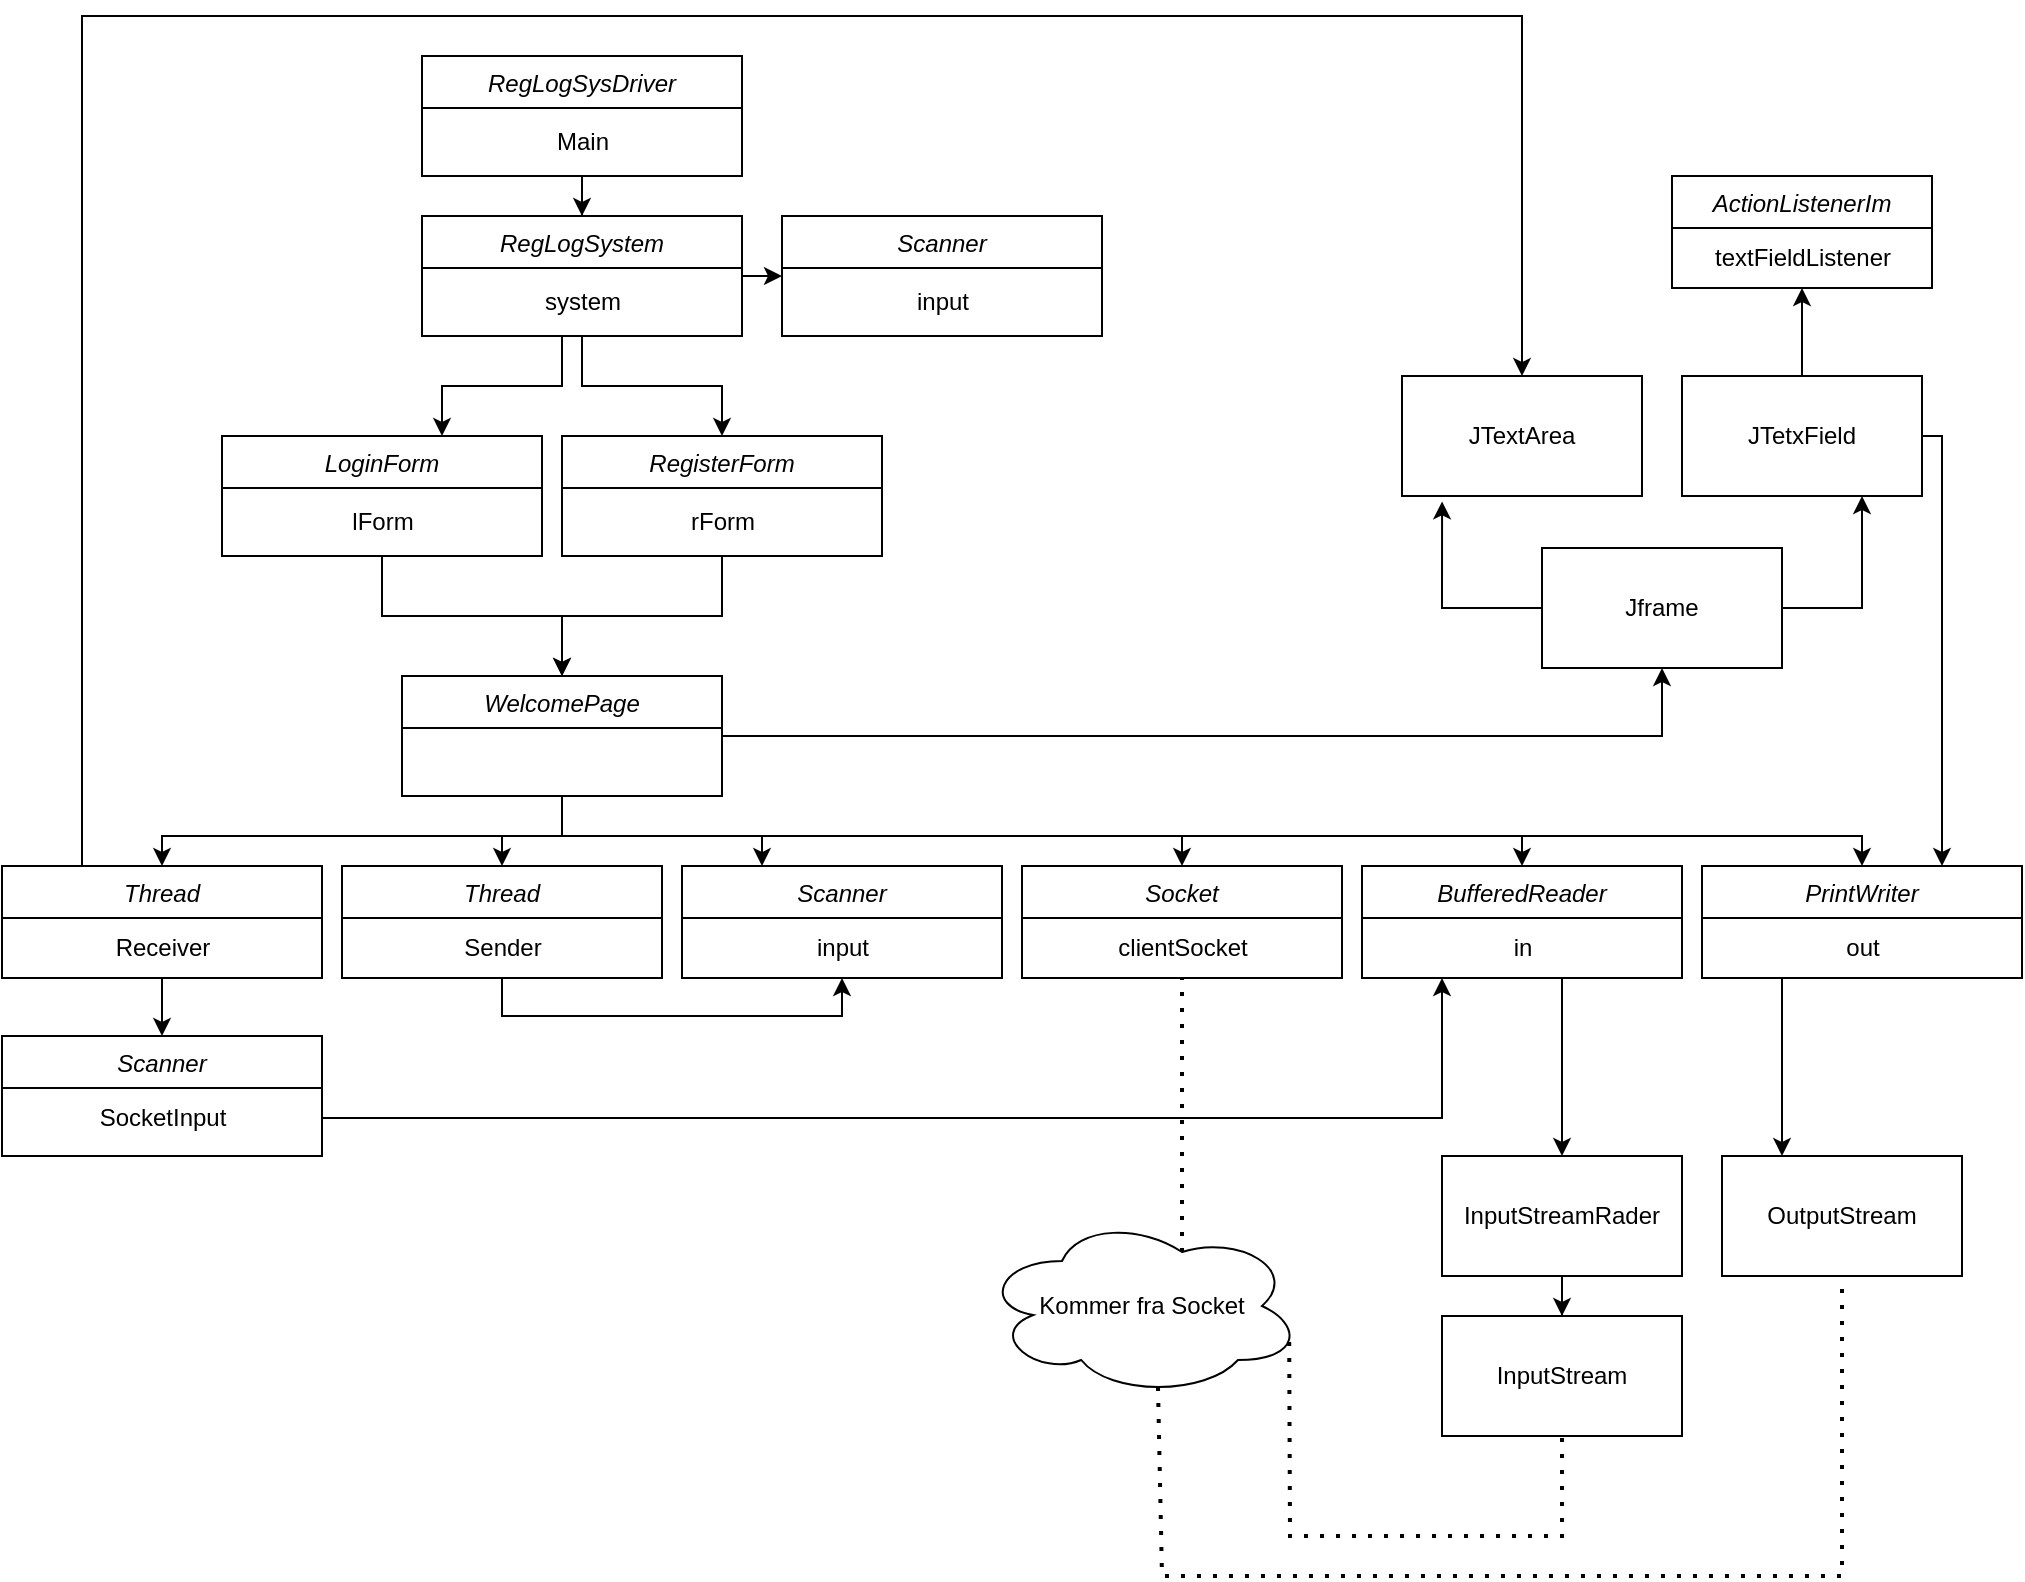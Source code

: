<mxfile version="20.3.0" type="device"><diagram id="C5RBs43oDa-KdzZeNtuy" name="Page-1"><mxGraphModel dx="1178" dy="695" grid="1" gridSize="10" guides="1" tooltips="1" connect="1" arrows="1" fold="1" page="1" pageScale="1" pageWidth="827" pageHeight="1169" math="0" shadow="0"><root><mxCell id="WIyWlLk6GJQsqaUBKTNV-0"/><mxCell id="WIyWlLk6GJQsqaUBKTNV-1" parent="WIyWlLk6GJQsqaUBKTNV-0"/><mxCell id="90xalbzOCh69t07kSsMq-1" value="" style="edgeStyle=orthogonalEdgeStyle;rounded=0;orthogonalLoop=1;jettySize=auto;html=1;" parent="WIyWlLk6GJQsqaUBKTNV-1" source="zkfFHV4jXpPFQw0GAbJ--0" target="90xalbzOCh69t07kSsMq-0" edge="1"><mxGeometry relative="1" as="geometry"/></mxCell><mxCell id="zkfFHV4jXpPFQw0GAbJ--0" value="RegLogSysDriver" style="swimlane;fontStyle=2;align=center;verticalAlign=top;childLayout=stackLayout;horizontal=1;startSize=26;horizontalStack=0;resizeParent=1;resizeLast=0;collapsible=1;marginBottom=0;rounded=0;shadow=0;strokeWidth=1;" parent="WIyWlLk6GJQsqaUBKTNV-1" vertex="1"><mxGeometry x="220" y="120" width="160" height="60" as="geometry"><mxRectangle x="230" y="140" width="160" height="26" as="alternateBounds"/></mxGeometry></mxCell><mxCell id="90xalbzOCh69t07kSsMq-3" value="" style="edgeStyle=orthogonalEdgeStyle;rounded=0;orthogonalLoop=1;jettySize=auto;html=1;" parent="WIyWlLk6GJQsqaUBKTNV-1" source="90xalbzOCh69t07kSsMq-0" target="90xalbzOCh69t07kSsMq-2" edge="1"><mxGeometry relative="1" as="geometry"><Array as="points"><mxPoint x="290" y="285"/><mxPoint x="230" y="285"/></Array></mxGeometry></mxCell><mxCell id="90xalbzOCh69t07kSsMq-5" style="edgeStyle=orthogonalEdgeStyle;rounded=0;orthogonalLoop=1;jettySize=auto;html=1;" parent="WIyWlLk6GJQsqaUBKTNV-1" source="90xalbzOCh69t07kSsMq-0" target="90xalbzOCh69t07kSsMq-4" edge="1"><mxGeometry relative="1" as="geometry"/></mxCell><mxCell id="9UmQjIsYVJaAyzjrapLp-4" style="edgeStyle=orthogonalEdgeStyle;rounded=0;orthogonalLoop=1;jettySize=auto;html=1;exitX=1;exitY=0.5;exitDx=0;exitDy=0;entryX=0;entryY=0.5;entryDx=0;entryDy=0;" parent="WIyWlLk6GJQsqaUBKTNV-1" source="90xalbzOCh69t07kSsMq-0" target="9UmQjIsYVJaAyzjrapLp-0" edge="1"><mxGeometry relative="1" as="geometry"/></mxCell><mxCell id="90xalbzOCh69t07kSsMq-0" value="RegLogSystem" style="swimlane;fontStyle=2;align=center;verticalAlign=top;childLayout=stackLayout;horizontal=1;startSize=26;horizontalStack=0;resizeParent=1;resizeLast=0;collapsible=1;marginBottom=0;rounded=0;shadow=0;strokeWidth=1;" parent="WIyWlLk6GJQsqaUBKTNV-1" vertex="1"><mxGeometry x="220" y="200" width="160" height="60" as="geometry"><mxRectangle x="230" y="140" width="160" height="26" as="alternateBounds"/></mxGeometry></mxCell><mxCell id="90xalbzOCh69t07kSsMq-7" value="" style="edgeStyle=orthogonalEdgeStyle;rounded=0;orthogonalLoop=1;jettySize=auto;html=1;" parent="WIyWlLk6GJQsqaUBKTNV-1" source="90xalbzOCh69t07kSsMq-2" target="90xalbzOCh69t07kSsMq-6" edge="1"><mxGeometry relative="1" as="geometry"/></mxCell><mxCell id="90xalbzOCh69t07kSsMq-2" value="LoginForm" style="swimlane;fontStyle=2;align=center;verticalAlign=top;childLayout=stackLayout;horizontal=1;startSize=26;horizontalStack=0;resizeParent=1;resizeLast=0;collapsible=1;marginBottom=0;rounded=0;shadow=0;strokeWidth=1;" parent="WIyWlLk6GJQsqaUBKTNV-1" vertex="1"><mxGeometry x="120" y="310" width="160" height="60" as="geometry"><mxRectangle x="230" y="140" width="160" height="26" as="alternateBounds"/></mxGeometry></mxCell><mxCell id="90xalbzOCh69t07kSsMq-8" style="edgeStyle=orthogonalEdgeStyle;rounded=0;orthogonalLoop=1;jettySize=auto;html=1;entryX=0.5;entryY=0;entryDx=0;entryDy=0;" parent="WIyWlLk6GJQsqaUBKTNV-1" source="90xalbzOCh69t07kSsMq-4" target="90xalbzOCh69t07kSsMq-6" edge="1"><mxGeometry relative="1" as="geometry"/></mxCell><mxCell id="90xalbzOCh69t07kSsMq-4" value="RegisterForm" style="swimlane;fontStyle=2;align=center;verticalAlign=top;childLayout=stackLayout;horizontal=1;startSize=26;horizontalStack=0;resizeParent=1;resizeLast=0;collapsible=1;marginBottom=0;rounded=0;shadow=0;strokeWidth=1;" parent="WIyWlLk6GJQsqaUBKTNV-1" vertex="1"><mxGeometry x="290" y="310" width="160" height="60" as="geometry"><mxRectangle x="230" y="140" width="160" height="26" as="alternateBounds"/></mxGeometry></mxCell><mxCell id="90xalbzOCh69t07kSsMq-10" value="" style="edgeStyle=orthogonalEdgeStyle;rounded=0;orthogonalLoop=1;jettySize=auto;html=1;" parent="WIyWlLk6GJQsqaUBKTNV-1" source="90xalbzOCh69t07kSsMq-6" target="90xalbzOCh69t07kSsMq-9" edge="1"><mxGeometry relative="1" as="geometry"><Array as="points"><mxPoint x="290" y="510"/><mxPoint x="90" y="510"/></Array></mxGeometry></mxCell><mxCell id="90xalbzOCh69t07kSsMq-36" style="edgeStyle=orthogonalEdgeStyle;rounded=0;orthogonalLoop=1;jettySize=auto;html=1;exitX=0.25;exitY=1;exitDx=0;exitDy=0;entryX=0.5;entryY=0;entryDx=0;entryDy=0;" parent="WIyWlLk6GJQsqaUBKTNV-1" source="90xalbzOCh69t07kSsMq-6" target="90xalbzOCh69t07kSsMq-11" edge="1"><mxGeometry relative="1" as="geometry"><Array as="points"><mxPoint x="290" y="490"/><mxPoint x="290" y="510"/><mxPoint x="260" y="510"/></Array></mxGeometry></mxCell><mxCell id="90xalbzOCh69t07kSsMq-37" style="edgeStyle=orthogonalEdgeStyle;rounded=0;orthogonalLoop=1;jettySize=auto;html=1;exitX=0.75;exitY=1;exitDx=0;exitDy=0;entryX=0.25;entryY=0;entryDx=0;entryDy=0;" parent="WIyWlLk6GJQsqaUBKTNV-1" source="90xalbzOCh69t07kSsMq-6" target="90xalbzOCh69t07kSsMq-13" edge="1"><mxGeometry relative="1" as="geometry"><Array as="points"><mxPoint x="290" y="490"/><mxPoint x="290" y="510"/><mxPoint x="390" y="510"/></Array></mxGeometry></mxCell><mxCell id="90xalbzOCh69t07kSsMq-65" style="edgeStyle=orthogonalEdgeStyle;rounded=0;orthogonalLoop=1;jettySize=auto;html=1;exitX=1;exitY=0.5;exitDx=0;exitDy=0;entryX=0.5;entryY=1;entryDx=0;entryDy=0;" parent="WIyWlLk6GJQsqaUBKTNV-1" source="90xalbzOCh69t07kSsMq-6" target="90xalbzOCh69t07kSsMq-60" edge="1"><mxGeometry relative="1" as="geometry"/></mxCell><mxCell id="l7Ss5nm8AoiURj1wmP-M-1" style="edgeStyle=orthogonalEdgeStyle;rounded=0;orthogonalLoop=1;jettySize=auto;html=1;" edge="1" parent="WIyWlLk6GJQsqaUBKTNV-1" source="90xalbzOCh69t07kSsMq-6" target="90xalbzOCh69t07kSsMq-20"><mxGeometry relative="1" as="geometry"><Array as="points"><mxPoint x="290" y="510"/><mxPoint x="600" y="510"/></Array></mxGeometry></mxCell><mxCell id="l7Ss5nm8AoiURj1wmP-M-2" style="edgeStyle=orthogonalEdgeStyle;rounded=0;orthogonalLoop=1;jettySize=auto;html=1;" edge="1" parent="WIyWlLk6GJQsqaUBKTNV-1" source="90xalbzOCh69t07kSsMq-6" target="90xalbzOCh69t07kSsMq-41"><mxGeometry relative="1" as="geometry"><Array as="points"><mxPoint x="290" y="510"/><mxPoint x="770" y="510"/></Array></mxGeometry></mxCell><mxCell id="l7Ss5nm8AoiURj1wmP-M-3" style="edgeStyle=orthogonalEdgeStyle;rounded=0;orthogonalLoop=1;jettySize=auto;html=1;" edge="1" parent="WIyWlLk6GJQsqaUBKTNV-1" source="90xalbzOCh69t07kSsMq-6" target="90xalbzOCh69t07kSsMq-26"><mxGeometry relative="1" as="geometry"><Array as="points"><mxPoint x="290" y="510"/><mxPoint x="940" y="510"/></Array></mxGeometry></mxCell><mxCell id="90xalbzOCh69t07kSsMq-6" value="WelcomePage" style="swimlane;fontStyle=2;align=center;verticalAlign=top;childLayout=stackLayout;horizontal=1;startSize=26;horizontalStack=0;resizeParent=1;resizeLast=0;collapsible=1;marginBottom=0;rounded=0;shadow=0;strokeWidth=1;" parent="WIyWlLk6GJQsqaUBKTNV-1" vertex="1"><mxGeometry x="210" y="430" width="160" height="60" as="geometry"><mxRectangle x="230" y="140" width="160" height="26" as="alternateBounds"/></mxGeometry></mxCell><mxCell id="90xalbzOCh69t07kSsMq-66" style="edgeStyle=orthogonalEdgeStyle;rounded=0;orthogonalLoop=1;jettySize=auto;html=1;exitX=0.25;exitY=0;exitDx=0;exitDy=0;entryX=0.5;entryY=0;entryDx=0;entryDy=0;" parent="WIyWlLk6GJQsqaUBKTNV-1" source="90xalbzOCh69t07kSsMq-9" target="90xalbzOCh69t07kSsMq-61" edge="1"><mxGeometry relative="1" as="geometry"><Array as="points"><mxPoint x="50" y="100"/><mxPoint x="770" y="100"/></Array></mxGeometry></mxCell><mxCell id="90xalbzOCh69t07kSsMq-9" value="Thread" style="swimlane;fontStyle=2;align=center;verticalAlign=top;childLayout=stackLayout;horizontal=1;startSize=26;horizontalStack=0;resizeParent=1;resizeLast=0;collapsible=1;marginBottom=0;rounded=0;shadow=0;strokeWidth=1;" parent="WIyWlLk6GJQsqaUBKTNV-1" vertex="1"><mxGeometry x="10" y="525" width="160" height="56" as="geometry"><mxRectangle x="230" y="140" width="160" height="26" as="alternateBounds"/></mxGeometry></mxCell><mxCell id="90xalbzOCh69t07kSsMq-18" value="Receiver" style="text;html=1;align=center;verticalAlign=middle;resizable=0;points=[];autosize=1;strokeColor=none;fillColor=none;" parent="90xalbzOCh69t07kSsMq-9" vertex="1"><mxGeometry y="26" width="160" height="30" as="geometry"/></mxCell><mxCell id="90xalbzOCh69t07kSsMq-11" value="Thread" style="swimlane;fontStyle=2;align=center;verticalAlign=top;childLayout=stackLayout;horizontal=1;startSize=26;horizontalStack=0;resizeParent=1;resizeLast=0;collapsible=1;marginBottom=0;rounded=0;shadow=0;strokeWidth=1;" parent="WIyWlLk6GJQsqaUBKTNV-1" vertex="1"><mxGeometry x="180" y="525" width="160" height="56" as="geometry"><mxRectangle x="230" y="140" width="160" height="26" as="alternateBounds"/></mxGeometry></mxCell><mxCell id="90xalbzOCh69t07kSsMq-16" value="Sender" style="text;html=1;align=center;verticalAlign=middle;resizable=0;points=[];autosize=1;strokeColor=none;fillColor=none;" parent="90xalbzOCh69t07kSsMq-11" vertex="1"><mxGeometry y="26" width="160" height="30" as="geometry"/></mxCell><mxCell id="90xalbzOCh69t07kSsMq-13" value="Scanner" style="swimlane;fontStyle=2;align=center;verticalAlign=top;childLayout=stackLayout;horizontal=1;startSize=26;horizontalStack=0;resizeParent=1;resizeLast=0;collapsible=1;marginBottom=0;rounded=0;shadow=0;strokeWidth=1;" parent="WIyWlLk6GJQsqaUBKTNV-1" vertex="1"><mxGeometry x="350" y="525" width="160" height="56" as="geometry"><mxRectangle x="230" y="140" width="160" height="26" as="alternateBounds"/></mxGeometry></mxCell><mxCell id="90xalbzOCh69t07kSsMq-15" value="input" style="text;html=1;align=center;verticalAlign=middle;resizable=0;points=[];autosize=1;strokeColor=none;fillColor=none;" parent="90xalbzOCh69t07kSsMq-13" vertex="1"><mxGeometry y="26" width="160" height="30" as="geometry"/></mxCell><mxCell id="90xalbzOCh69t07kSsMq-20" value="Socket" style="swimlane;fontStyle=2;align=center;verticalAlign=top;childLayout=stackLayout;horizontal=1;startSize=26;horizontalStack=0;resizeParent=1;resizeLast=0;collapsible=1;marginBottom=0;rounded=0;shadow=0;strokeWidth=1;" parent="WIyWlLk6GJQsqaUBKTNV-1" vertex="1"><mxGeometry x="520" y="525" width="160" height="56" as="geometry"><mxRectangle x="230" y="140" width="160" height="26" as="alternateBounds"/></mxGeometry></mxCell><mxCell id="90xalbzOCh69t07kSsMq-22" value="clientSocket" style="text;html=1;align=center;verticalAlign=middle;resizable=0;points=[];autosize=1;strokeColor=none;fillColor=none;" parent="90xalbzOCh69t07kSsMq-20" vertex="1"><mxGeometry y="26" width="160" height="30" as="geometry"/></mxCell><mxCell id="90xalbzOCh69t07kSsMq-23" value="ActionListenerIm" style="swimlane;fontStyle=2;align=center;verticalAlign=top;childLayout=stackLayout;horizontal=1;startSize=26;horizontalStack=0;resizeParent=1;resizeLast=0;collapsible=1;marginBottom=0;rounded=0;shadow=0;strokeWidth=1;" parent="WIyWlLk6GJQsqaUBKTNV-1" vertex="1"><mxGeometry x="845" y="180" width="130" height="56" as="geometry"><mxRectangle x="845" y="180" width="160" height="26" as="alternateBounds"/></mxGeometry></mxCell><mxCell id="90xalbzOCh69t07kSsMq-25" value="textFieldListener" style="text;html=1;align=center;verticalAlign=middle;resizable=0;points=[];autosize=1;strokeColor=none;fillColor=none;" parent="90xalbzOCh69t07kSsMq-23" vertex="1"><mxGeometry y="26" width="130" height="30" as="geometry"/></mxCell><mxCell id="90xalbzOCh69t07kSsMq-55" style="edgeStyle=orthogonalEdgeStyle;rounded=0;orthogonalLoop=1;jettySize=auto;html=1;exitX=0.25;exitY=1;exitDx=0;exitDy=0;entryX=0.25;entryY=0;entryDx=0;entryDy=0;" parent="WIyWlLk6GJQsqaUBKTNV-1" source="90xalbzOCh69t07kSsMq-26" target="90xalbzOCh69t07kSsMq-52" edge="1"><mxGeometry relative="1" as="geometry"/></mxCell><mxCell id="90xalbzOCh69t07kSsMq-26" value="PrintWriter" style="swimlane;fontStyle=2;align=center;verticalAlign=top;childLayout=stackLayout;horizontal=1;startSize=26;horizontalStack=0;resizeParent=1;resizeLast=0;collapsible=1;marginBottom=0;rounded=0;shadow=0;strokeWidth=1;" parent="WIyWlLk6GJQsqaUBKTNV-1" vertex="1"><mxGeometry x="860" y="525" width="160" height="56" as="geometry"><mxRectangle x="230" y="140" width="160" height="26" as="alternateBounds"/></mxGeometry></mxCell><mxCell id="90xalbzOCh69t07kSsMq-29" value="out" style="text;html=1;align=center;verticalAlign=middle;resizable=0;points=[];autosize=1;strokeColor=none;fillColor=none;" parent="90xalbzOCh69t07kSsMq-26" vertex="1"><mxGeometry y="26" width="160" height="30" as="geometry"/></mxCell><mxCell id="90xalbzOCh69t07kSsMq-30" value="Scanner" style="swimlane;fontStyle=2;align=center;verticalAlign=top;childLayout=stackLayout;horizontal=1;startSize=26;horizontalStack=0;resizeParent=1;resizeLast=0;collapsible=1;marginBottom=0;rounded=0;shadow=0;strokeWidth=1;" parent="WIyWlLk6GJQsqaUBKTNV-1" vertex="1"><mxGeometry x="10" y="610" width="160" height="60" as="geometry"><mxRectangle x="230" y="140" width="160" height="26" as="alternateBounds"/></mxGeometry></mxCell><mxCell id="90xalbzOCh69t07kSsMq-31" value="SocketInput" style="text;html=1;align=center;verticalAlign=middle;resizable=0;points=[];autosize=1;strokeColor=none;fillColor=none;" parent="90xalbzOCh69t07kSsMq-30" vertex="1"><mxGeometry y="26" width="160" height="30" as="geometry"/></mxCell><mxCell id="90xalbzOCh69t07kSsMq-32" style="edgeStyle=orthogonalEdgeStyle;rounded=0;orthogonalLoop=1;jettySize=auto;html=1;entryX=0.5;entryY=0;entryDx=0;entryDy=0;" parent="WIyWlLk6GJQsqaUBKTNV-1" source="90xalbzOCh69t07kSsMq-18" target="90xalbzOCh69t07kSsMq-30" edge="1"><mxGeometry relative="1" as="geometry"/></mxCell><mxCell id="90xalbzOCh69t07kSsMq-41" value="BufferedReader" style="swimlane;fontStyle=2;align=center;verticalAlign=top;childLayout=stackLayout;horizontal=1;startSize=26;horizontalStack=0;resizeParent=1;resizeLast=0;collapsible=1;marginBottom=0;rounded=0;shadow=0;strokeWidth=1;" parent="WIyWlLk6GJQsqaUBKTNV-1" vertex="1"><mxGeometry x="690" y="525" width="160" height="56" as="geometry"><mxRectangle x="230" y="140" width="160" height="26" as="alternateBounds"/></mxGeometry></mxCell><mxCell id="90xalbzOCh69t07kSsMq-42" value="in" style="text;html=1;align=center;verticalAlign=middle;resizable=0;points=[];autosize=1;strokeColor=none;fillColor=none;" parent="90xalbzOCh69t07kSsMq-41" vertex="1"><mxGeometry y="26" width="160" height="30" as="geometry"/></mxCell><mxCell id="90xalbzOCh69t07kSsMq-49" style="edgeStyle=orthogonalEdgeStyle;rounded=0;orthogonalLoop=1;jettySize=auto;html=1;entryX=0.25;entryY=1;entryDx=0;entryDy=0;" parent="WIyWlLk6GJQsqaUBKTNV-1" source="90xalbzOCh69t07kSsMq-31" target="90xalbzOCh69t07kSsMq-41" edge="1"><mxGeometry relative="1" as="geometry"/></mxCell><mxCell id="l7Ss5nm8AoiURj1wmP-M-6" value="" style="edgeStyle=orthogonalEdgeStyle;rounded=0;orthogonalLoop=1;jettySize=auto;html=1;" edge="1" parent="WIyWlLk6GJQsqaUBKTNV-1" source="90xalbzOCh69t07kSsMq-50" target="90xalbzOCh69t07kSsMq-51"><mxGeometry relative="1" as="geometry"/></mxCell><mxCell id="90xalbzOCh69t07kSsMq-50" value="InputStreamRader" style="rounded=0;whiteSpace=wrap;html=1;" parent="WIyWlLk6GJQsqaUBKTNV-1" vertex="1"><mxGeometry x="730" y="670" width="120" height="60" as="geometry"/></mxCell><mxCell id="90xalbzOCh69t07kSsMq-51" value="InputStream" style="rounded=0;whiteSpace=wrap;html=1;" parent="WIyWlLk6GJQsqaUBKTNV-1" vertex="1"><mxGeometry x="730" y="750" width="120" height="60" as="geometry"/></mxCell><mxCell id="90xalbzOCh69t07kSsMq-52" value="OutputStream" style="rounded=0;whiteSpace=wrap;html=1;" parent="WIyWlLk6GJQsqaUBKTNV-1" vertex="1"><mxGeometry x="870" y="670" width="120" height="60" as="geometry"/></mxCell><mxCell id="90xalbzOCh69t07kSsMq-56" value="Kommer fra Socket" style="ellipse;shape=cloud;whiteSpace=wrap;html=1;" parent="WIyWlLk6GJQsqaUBKTNV-1" vertex="1"><mxGeometry x="500" y="700" width="160" height="90" as="geometry"/></mxCell><mxCell id="90xalbzOCh69t07kSsMq-57" value="" style="endArrow=none;dashed=1;html=1;dashPattern=1 3;strokeWidth=2;rounded=0;exitX=0.96;exitY=0.7;exitDx=0;exitDy=0;exitPerimeter=0;entryX=0.5;entryY=1;entryDx=0;entryDy=0;" parent="WIyWlLk6GJQsqaUBKTNV-1" source="90xalbzOCh69t07kSsMq-56" target="90xalbzOCh69t07kSsMq-51" edge="1"><mxGeometry width="50" height="50" relative="1" as="geometry"><mxPoint x="560" y="630" as="sourcePoint"/><mxPoint x="610" y="580" as="targetPoint"/><Array as="points"><mxPoint x="654" y="860"/><mxPoint x="790" y="860"/></Array></mxGeometry></mxCell><mxCell id="90xalbzOCh69t07kSsMq-58" value="" style="endArrow=none;dashed=1;html=1;dashPattern=1 3;strokeWidth=2;rounded=0;exitX=0.55;exitY=0.95;exitDx=0;exitDy=0;exitPerimeter=0;entryX=0.5;entryY=1;entryDx=0;entryDy=0;" parent="WIyWlLk6GJQsqaUBKTNV-1" source="90xalbzOCh69t07kSsMq-56" target="90xalbzOCh69t07kSsMq-52" edge="1"><mxGeometry width="50" height="50" relative="1" as="geometry"><mxPoint x="560" y="630" as="sourcePoint"/><mxPoint x="660" y="910" as="targetPoint"/><Array as="points"><mxPoint x="590" y="880"/><mxPoint x="740" y="880"/><mxPoint x="930" y="880"/></Array></mxGeometry></mxCell><mxCell id="90xalbzOCh69t07kSsMq-59" value="" style="endArrow=none;dashed=1;html=1;dashPattern=1 3;strokeWidth=2;rounded=0;exitX=0.625;exitY=0.2;exitDx=0;exitDy=0;exitPerimeter=0;entryX=0.5;entryY=1;entryDx=0;entryDy=0;" parent="WIyWlLk6GJQsqaUBKTNV-1" source="90xalbzOCh69t07kSsMq-56" target="90xalbzOCh69t07kSsMq-20" edge="1"><mxGeometry width="50" height="50" relative="1" as="geometry"><mxPoint x="560" y="630" as="sourcePoint"/><mxPoint x="600" y="640" as="targetPoint"/></mxGeometry></mxCell><mxCell id="90xalbzOCh69t07kSsMq-63" style="edgeStyle=orthogonalEdgeStyle;rounded=0;orthogonalLoop=1;jettySize=auto;html=1;exitX=1;exitY=0.5;exitDx=0;exitDy=0;entryX=0.75;entryY=1;entryDx=0;entryDy=0;" parent="WIyWlLk6GJQsqaUBKTNV-1" source="90xalbzOCh69t07kSsMq-60" target="90xalbzOCh69t07kSsMq-62" edge="1"><mxGeometry relative="1" as="geometry"/></mxCell><mxCell id="90xalbzOCh69t07kSsMq-64" style="edgeStyle=orthogonalEdgeStyle;rounded=0;orthogonalLoop=1;jettySize=auto;html=1;exitX=0;exitY=0.5;exitDx=0;exitDy=0;entryX=0.167;entryY=1.045;entryDx=0;entryDy=0;entryPerimeter=0;" parent="WIyWlLk6GJQsqaUBKTNV-1" source="90xalbzOCh69t07kSsMq-60" target="90xalbzOCh69t07kSsMq-61" edge="1"><mxGeometry relative="1" as="geometry"/></mxCell><mxCell id="90xalbzOCh69t07kSsMq-60" value="Jframe" style="rounded=0;whiteSpace=wrap;html=1;" parent="WIyWlLk6GJQsqaUBKTNV-1" vertex="1"><mxGeometry x="780" y="366" width="120" height="60" as="geometry"/></mxCell><mxCell id="90xalbzOCh69t07kSsMq-61" value="JTextArea" style="rounded=0;whiteSpace=wrap;html=1;" parent="WIyWlLk6GJQsqaUBKTNV-1" vertex="1"><mxGeometry x="710" y="280" width="120" height="60" as="geometry"/></mxCell><mxCell id="90xalbzOCh69t07kSsMq-67" style="edgeStyle=orthogonalEdgeStyle;rounded=0;orthogonalLoop=1;jettySize=auto;html=1;exitX=1;exitY=0.5;exitDx=0;exitDy=0;entryX=0.75;entryY=0;entryDx=0;entryDy=0;" parent="WIyWlLk6GJQsqaUBKTNV-1" source="90xalbzOCh69t07kSsMq-62" target="90xalbzOCh69t07kSsMq-26" edge="1"><mxGeometry relative="1" as="geometry"><Array as="points"><mxPoint x="980" y="310"/></Array></mxGeometry></mxCell><mxCell id="l7Ss5nm8AoiURj1wmP-M-7" style="edgeStyle=orthogonalEdgeStyle;rounded=0;orthogonalLoop=1;jettySize=auto;html=1;" edge="1" parent="WIyWlLk6GJQsqaUBKTNV-1" source="90xalbzOCh69t07kSsMq-62" target="90xalbzOCh69t07kSsMq-25"><mxGeometry relative="1" as="geometry"/></mxCell><mxCell id="90xalbzOCh69t07kSsMq-62" value="JTetxField" style="rounded=0;whiteSpace=wrap;html=1;" parent="WIyWlLk6GJQsqaUBKTNV-1" vertex="1"><mxGeometry x="850" y="280" width="120" height="60" as="geometry"/></mxCell><mxCell id="9UmQjIsYVJaAyzjrapLp-0" value="Scanner" style="swimlane;fontStyle=2;align=center;verticalAlign=top;childLayout=stackLayout;horizontal=1;startSize=26;horizontalStack=0;resizeParent=1;resizeLast=0;collapsible=1;marginBottom=0;rounded=0;shadow=0;strokeWidth=1;" parent="WIyWlLk6GJQsqaUBKTNV-1" vertex="1"><mxGeometry x="400" y="200" width="160" height="60" as="geometry"><mxRectangle x="230" y="140" width="160" height="26" as="alternateBounds"/></mxGeometry></mxCell><mxCell id="9UmQjIsYVJaAyzjrapLp-1" value="Main" style="text;html=1;align=center;verticalAlign=middle;resizable=0;points=[];autosize=1;strokeColor=none;fillColor=none;" parent="WIyWlLk6GJQsqaUBKTNV-1" vertex="1"><mxGeometry x="275" y="148" width="50" height="30" as="geometry"/></mxCell><mxCell id="9UmQjIsYVJaAyzjrapLp-2" value="system" style="text;html=1;align=center;verticalAlign=middle;resizable=0;points=[];autosize=1;strokeColor=none;fillColor=none;" parent="WIyWlLk6GJQsqaUBKTNV-1" vertex="1"><mxGeometry x="270" y="228" width="60" height="30" as="geometry"/></mxCell><mxCell id="9UmQjIsYVJaAyzjrapLp-5" value="input" style="text;html=1;align=center;verticalAlign=middle;resizable=0;points=[];autosize=1;strokeColor=none;fillColor=none;" parent="WIyWlLk6GJQsqaUBKTNV-1" vertex="1"><mxGeometry x="455" y="228" width="50" height="30" as="geometry"/></mxCell><mxCell id="9UmQjIsYVJaAyzjrapLp-6" value="lForm" style="text;html=1;align=center;verticalAlign=middle;resizable=0;points=[];autosize=1;strokeColor=none;fillColor=none;" parent="WIyWlLk6GJQsqaUBKTNV-1" vertex="1"><mxGeometry x="175" y="338" width="50" height="30" as="geometry"/></mxCell><mxCell id="9UmQjIsYVJaAyzjrapLp-7" value="rForm" style="text;html=1;align=center;verticalAlign=middle;resizable=0;points=[];autosize=1;strokeColor=none;fillColor=none;" parent="WIyWlLk6GJQsqaUBKTNV-1" vertex="1"><mxGeometry x="340" y="338" width="60" height="30" as="geometry"/></mxCell><mxCell id="9UmQjIsYVJaAyzjrapLp-10" value="&lt;br&gt;&lt;br&gt;" style="text;html=1;align=center;verticalAlign=middle;resizable=0;points=[];autosize=1;strokeColor=none;fillColor=none;" parent="WIyWlLk6GJQsqaUBKTNV-1" vertex="1"><mxGeometry x="430" y="645" width="20" height="40" as="geometry"/></mxCell><mxCell id="l7Ss5nm8AoiURj1wmP-M-4" style="edgeStyle=orthogonalEdgeStyle;rounded=0;orthogonalLoop=1;jettySize=auto;html=1;" edge="1" parent="WIyWlLk6GJQsqaUBKTNV-1" source="90xalbzOCh69t07kSsMq-16" target="90xalbzOCh69t07kSsMq-15"><mxGeometry relative="1" as="geometry"><mxPoint x="260" y="620" as="targetPoint"/><Array as="points"><mxPoint x="260" y="600"/><mxPoint x="430" y="600"/></Array></mxGeometry></mxCell><mxCell id="l7Ss5nm8AoiURj1wmP-M-5" style="edgeStyle=orthogonalEdgeStyle;rounded=0;orthogonalLoop=1;jettySize=auto;html=1;" edge="1" parent="WIyWlLk6GJQsqaUBKTNV-1" source="90xalbzOCh69t07kSsMq-42" target="90xalbzOCh69t07kSsMq-50"><mxGeometry relative="1" as="geometry"><Array as="points"><mxPoint x="790" y="620"/><mxPoint x="790" y="620"/></Array></mxGeometry></mxCell></root></mxGraphModel></diagram></mxfile>